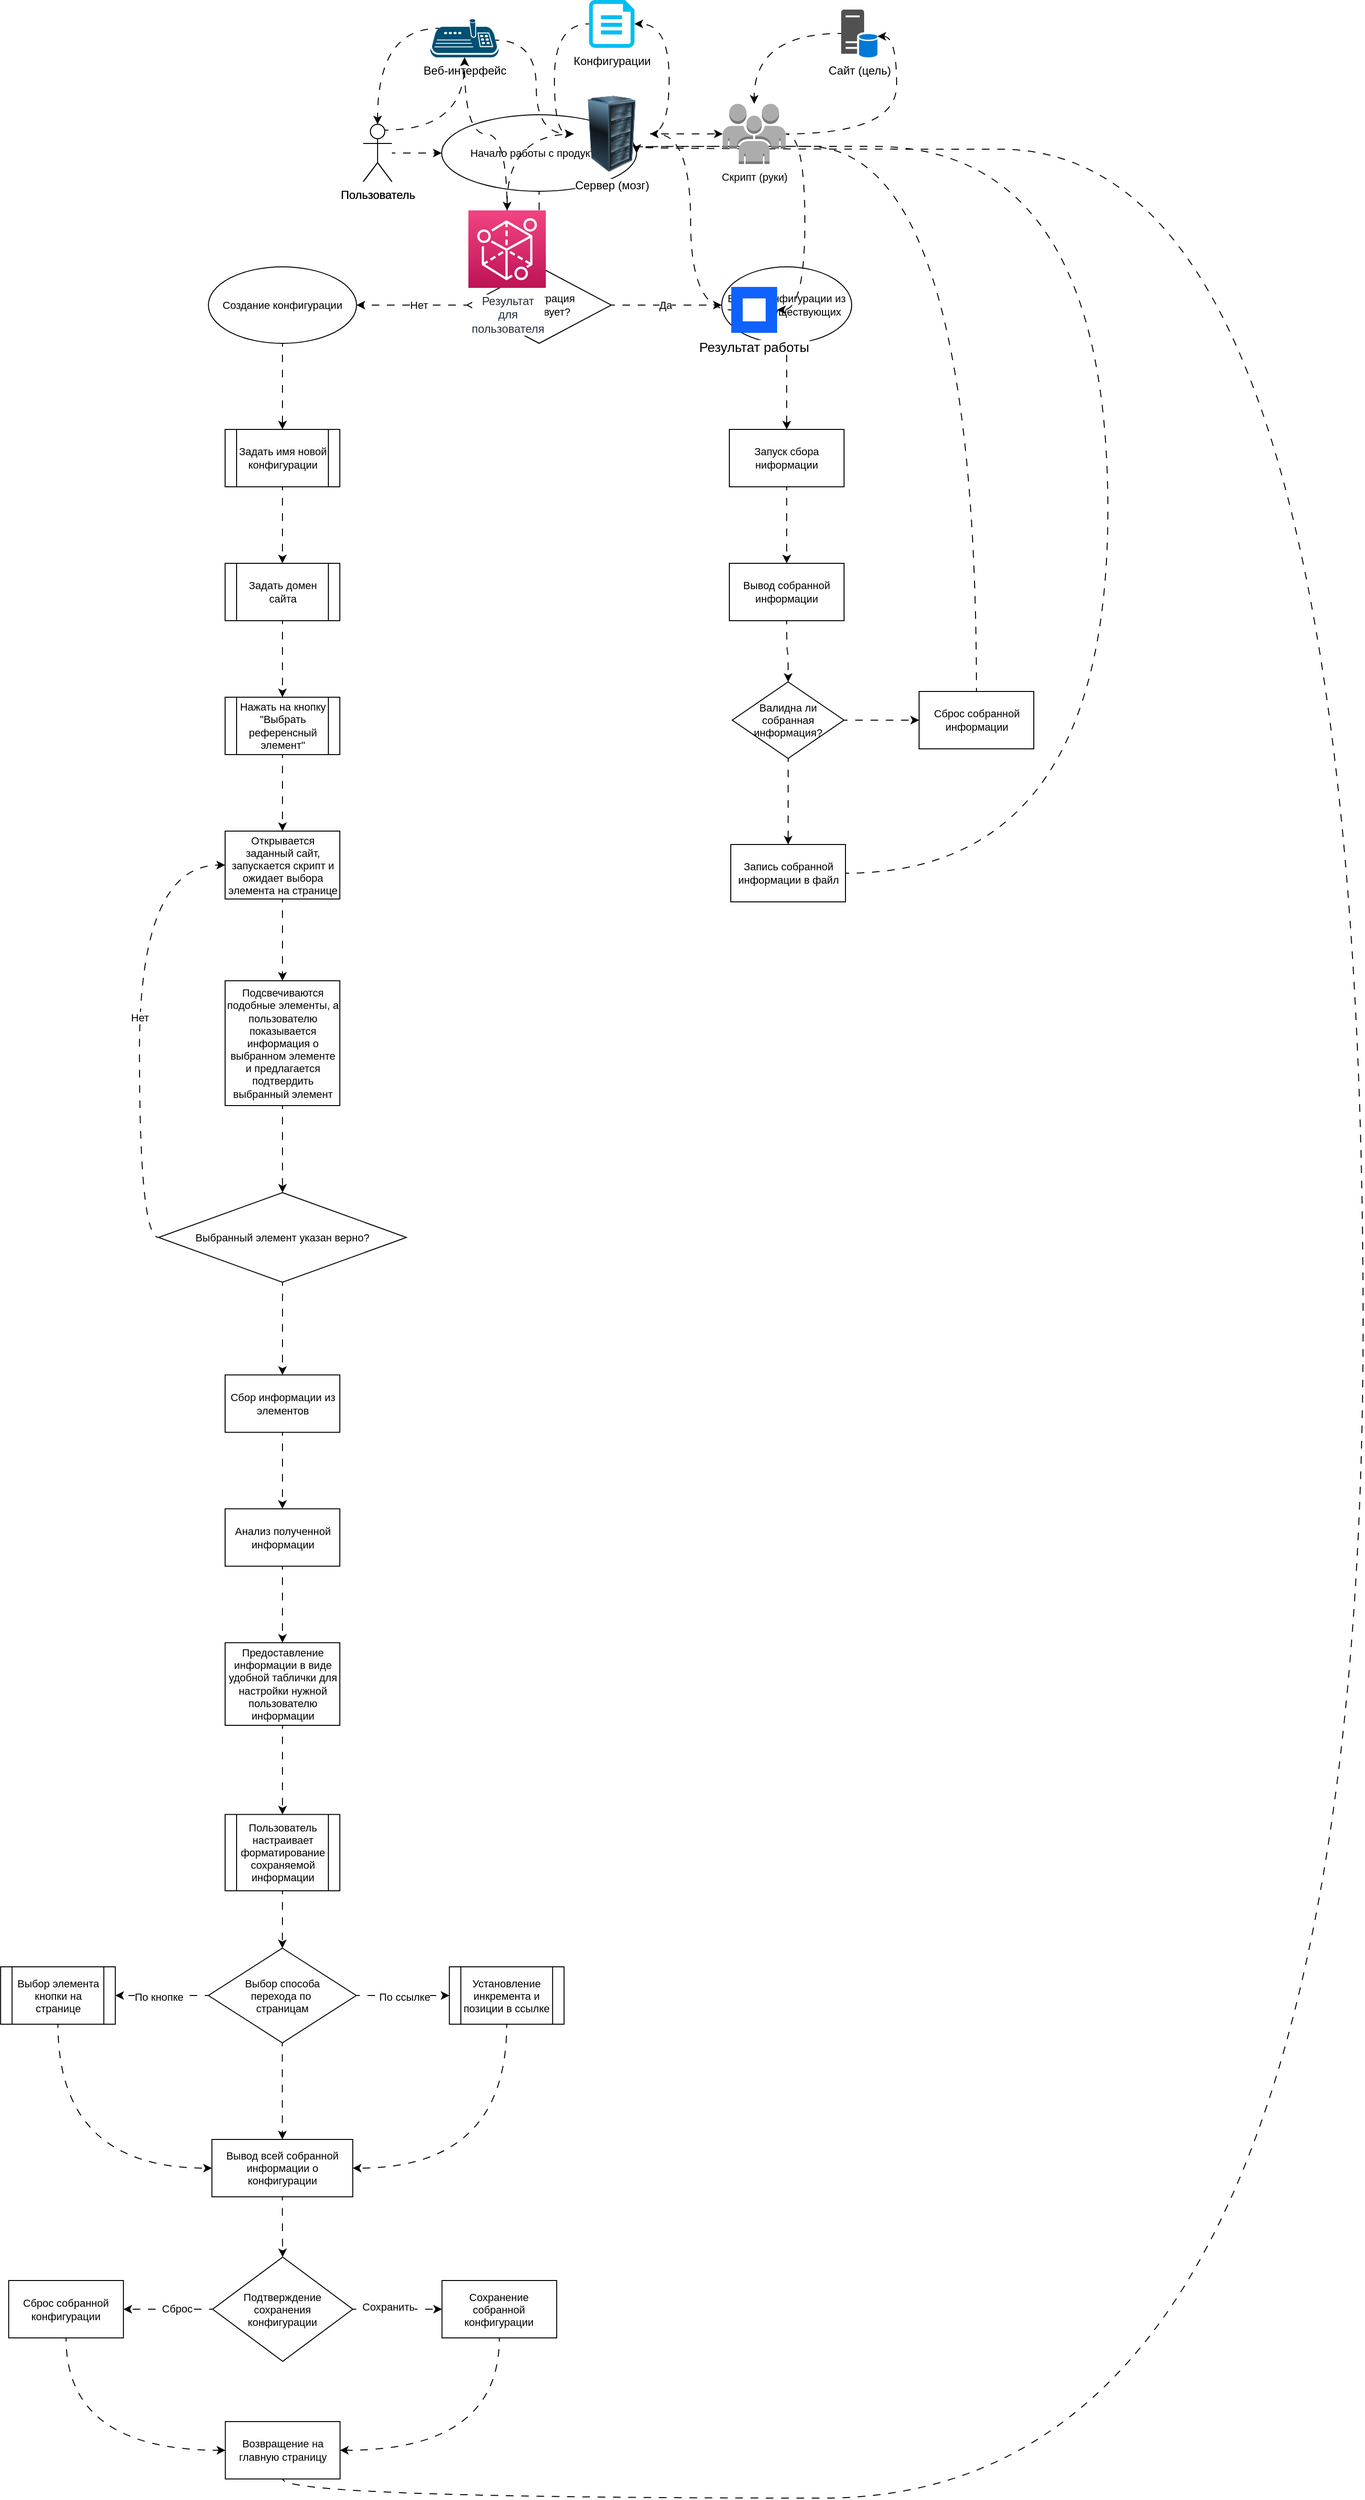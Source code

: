 <mxfile version="26.0.15">
  <diagram name="Page-1" id="mynGqa96a9ndCNqvYNBf">
    <mxGraphModel dx="1567" dy="632" grid="0" gridSize="10" guides="1" tooltips="1" connect="1" arrows="1" fold="1" page="0" pageScale="1" pageWidth="850" pageHeight="1100" math="0" shadow="0">
      <root>
        <mxCell id="0" />
        <mxCell id="KJfv0gg_ucI4pZ0g48hR-99" value="Схема работы пользователя" parent="0" />
        <mxCell id="KJfv0gg_ucI4pZ0g48hR-151" style="edgeStyle=orthogonalEdgeStyle;shape=connector;curved=1;rounded=0;orthogonalLoop=1;jettySize=auto;html=1;entryX=0;entryY=0.5;entryDx=0;entryDy=0;shadow=0;strokeColor=default;align=center;verticalAlign=middle;fontFamily=Helvetica;fontSize=11;fontColor=default;labelBackgroundColor=default;endArrow=classic;flowAnimation=1;" edge="1" parent="KJfv0gg_ucI4pZ0g48hR-99" source="KJfv0gg_ucI4pZ0g48hR-100" target="KJfv0gg_ucI4pZ0g48hR-150">
          <mxGeometry relative="1" as="geometry" />
        </mxCell>
        <mxCell id="KJfv0gg_ucI4pZ0g48hR-100" value="Пользователь" style="shape=umlActor;verticalLabelPosition=bottom;verticalAlign=top;html=1;outlineConnect=0;" vertex="1" parent="KJfv0gg_ucI4pZ0g48hR-99">
          <mxGeometry x="40" y="140" width="30" height="60" as="geometry" />
        </mxCell>
        <mxCell id="KJfv0gg_ucI4pZ0g48hR-153" value="" style="edgeStyle=orthogonalEdgeStyle;shape=connector;curved=1;rounded=0;orthogonalLoop=1;jettySize=auto;html=1;shadow=0;strokeColor=default;align=center;verticalAlign=middle;fontFamily=Helvetica;fontSize=11;fontColor=default;labelBackgroundColor=default;endArrow=classic;flowAnimation=1;" edge="1" parent="KJfv0gg_ucI4pZ0g48hR-99" source="KJfv0gg_ucI4pZ0g48hR-150" target="KJfv0gg_ucI4pZ0g48hR-152">
          <mxGeometry relative="1" as="geometry" />
        </mxCell>
        <mxCell id="KJfv0gg_ucI4pZ0g48hR-150" value="&lt;span&gt;Начало работы с продуктом&lt;/span&gt;" style="ellipse;whiteSpace=wrap;html=1;fontFamily=Helvetica;fontSize=11;fontColor=default;labelBackgroundColor=default;" vertex="1" parent="KJfv0gg_ucI4pZ0g48hR-99">
          <mxGeometry x="122" y="130" width="204" height="80" as="geometry" />
        </mxCell>
        <mxCell id="KJfv0gg_ucI4pZ0g48hR-155" value="" style="edgeStyle=orthogonalEdgeStyle;shape=connector;curved=1;rounded=0;orthogonalLoop=1;jettySize=auto;html=1;shadow=0;strokeColor=default;align=center;verticalAlign=middle;fontFamily=Helvetica;fontSize=11;fontColor=default;labelBackgroundColor=default;endArrow=classic;flowAnimation=1;" edge="1" parent="KJfv0gg_ucI4pZ0g48hR-99" source="KJfv0gg_ucI4pZ0g48hR-152" target="KJfv0gg_ucI4pZ0g48hR-154">
          <mxGeometry relative="1" as="geometry" />
        </mxCell>
        <mxCell id="KJfv0gg_ucI4pZ0g48hR-156" value="Нет" style="edgeLabel;html=1;align=center;verticalAlign=middle;resizable=0;points=[];fontFamily=Helvetica;fontSize=11;fontColor=default;labelBackgroundColor=default;" vertex="1" connectable="0" parent="KJfv0gg_ucI4pZ0g48hR-155">
          <mxGeometry x="-0.119" relative="1" as="geometry">
            <mxPoint as="offset" />
          </mxGeometry>
        </mxCell>
        <mxCell id="KJfv0gg_ucI4pZ0g48hR-159" value="" style="edgeStyle=orthogonalEdgeStyle;shape=connector;curved=1;rounded=0;orthogonalLoop=1;jettySize=auto;html=1;shadow=0;strokeColor=default;align=center;verticalAlign=middle;fontFamily=Helvetica;fontSize=11;fontColor=default;labelBackgroundColor=default;endArrow=classic;flowAnimation=1;" edge="1" parent="KJfv0gg_ucI4pZ0g48hR-99" source="KJfv0gg_ucI4pZ0g48hR-152" target="KJfv0gg_ucI4pZ0g48hR-158">
          <mxGeometry relative="1" as="geometry" />
        </mxCell>
        <mxCell id="KJfv0gg_ucI4pZ0g48hR-160" value="Да" style="edgeLabel;html=1;align=center;verticalAlign=middle;resizable=0;points=[];fontFamily=Helvetica;fontSize=11;fontColor=default;labelBackgroundColor=default;" vertex="1" connectable="0" parent="KJfv0gg_ucI4pZ0g48hR-159">
          <mxGeometry x="-0.03" relative="1" as="geometry">
            <mxPoint as="offset" />
          </mxGeometry>
        </mxCell>
        <mxCell id="KJfv0gg_ucI4pZ0g48hR-152" value="Конфигурация&lt;div&gt;существует?&lt;/div&gt;" style="rhombus;whiteSpace=wrap;html=1;fontSize=11;labelBackgroundColor=default;" vertex="1" parent="KJfv0gg_ucI4pZ0g48hR-99">
          <mxGeometry x="148.5" y="289" width="151" height="80" as="geometry" />
        </mxCell>
        <mxCell id="KJfv0gg_ucI4pZ0g48hR-162" value="" style="edgeStyle=orthogonalEdgeStyle;shape=connector;curved=1;rounded=0;orthogonalLoop=1;jettySize=auto;html=1;shadow=0;strokeColor=default;align=center;verticalAlign=middle;fontFamily=Helvetica;fontSize=11;fontColor=default;labelBackgroundColor=default;endArrow=classic;flowAnimation=1;" edge="1" parent="KJfv0gg_ucI4pZ0g48hR-99" source="KJfv0gg_ucI4pZ0g48hR-154" target="KJfv0gg_ucI4pZ0g48hR-161">
          <mxGeometry relative="1" as="geometry" />
        </mxCell>
        <mxCell id="KJfv0gg_ucI4pZ0g48hR-154" value="Создание конфигурации" style="ellipse;whiteSpace=wrap;html=1;fontSize=11;labelBackgroundColor=default;" vertex="1" parent="KJfv0gg_ucI4pZ0g48hR-99">
          <mxGeometry x="-122" y="289" width="155" height="80" as="geometry" />
        </mxCell>
        <mxCell id="KJfv0gg_ucI4pZ0g48hR-215" value="" style="edgeStyle=orthogonalEdgeStyle;shape=connector;curved=1;rounded=0;orthogonalLoop=1;jettySize=auto;html=1;shadow=0;strokeColor=default;align=center;verticalAlign=middle;fontFamily=Helvetica;fontSize=11;fontColor=default;labelBorderColor=none;labelBackgroundColor=none;endArrow=classic;flowAnimation=1;" edge="1" parent="KJfv0gg_ucI4pZ0g48hR-99" source="KJfv0gg_ucI4pZ0g48hR-158" target="KJfv0gg_ucI4pZ0g48hR-214">
          <mxGeometry relative="1" as="geometry" />
        </mxCell>
        <mxCell id="KJfv0gg_ucI4pZ0g48hR-158" value="Выбор конфигурации из списка существующих" style="ellipse;whiteSpace=wrap;html=1;fontSize=11;labelBackgroundColor=none;" vertex="1" parent="KJfv0gg_ucI4pZ0g48hR-99">
          <mxGeometry x="415" y="289" width="136" height="80" as="geometry" />
        </mxCell>
        <mxCell id="KJfv0gg_ucI4pZ0g48hR-164" value="" style="edgeStyle=orthogonalEdgeStyle;shape=connector;curved=1;rounded=0;orthogonalLoop=1;jettySize=auto;html=1;shadow=0;strokeColor=default;align=center;verticalAlign=middle;fontFamily=Helvetica;fontSize=11;fontColor=default;labelBackgroundColor=default;endArrow=classic;flowAnimation=1;" edge="1" parent="KJfv0gg_ucI4pZ0g48hR-99" source="KJfv0gg_ucI4pZ0g48hR-161" target="KJfv0gg_ucI4pZ0g48hR-163">
          <mxGeometry relative="1" as="geometry" />
        </mxCell>
        <mxCell id="KJfv0gg_ucI4pZ0g48hR-161" value="Задать имя новой конфигурации" style="shape=process;whiteSpace=wrap;html=1;backgroundOutline=1;fontSize=11;labelBackgroundColor=default;rounded=0;shadow=0;" vertex="1" parent="KJfv0gg_ucI4pZ0g48hR-99">
          <mxGeometry x="-104.5" y="459" width="120" height="60" as="geometry" />
        </mxCell>
        <mxCell id="KJfv0gg_ucI4pZ0g48hR-166" value="" style="edgeStyle=orthogonalEdgeStyle;shape=connector;curved=1;rounded=0;orthogonalLoop=1;jettySize=auto;html=1;shadow=0;strokeColor=default;align=center;verticalAlign=middle;fontFamily=Helvetica;fontSize=11;fontColor=default;labelBackgroundColor=default;endArrow=classic;flowAnimation=1;" edge="1" parent="KJfv0gg_ucI4pZ0g48hR-99" source="KJfv0gg_ucI4pZ0g48hR-163" target="KJfv0gg_ucI4pZ0g48hR-165">
          <mxGeometry relative="1" as="geometry" />
        </mxCell>
        <mxCell id="KJfv0gg_ucI4pZ0g48hR-163" value="Задать домен сайта" style="shape=process;whiteSpace=wrap;html=1;backgroundOutline=1;fontSize=11;labelBackgroundColor=default;rounded=0;shadow=0;" vertex="1" parent="KJfv0gg_ucI4pZ0g48hR-99">
          <mxGeometry x="-104.5" y="599" width="120" height="60" as="geometry" />
        </mxCell>
        <mxCell id="KJfv0gg_ucI4pZ0g48hR-168" value="" style="edgeStyle=orthogonalEdgeStyle;shape=connector;curved=1;rounded=0;orthogonalLoop=1;jettySize=auto;html=1;shadow=0;strokeColor=default;align=center;verticalAlign=middle;fontFamily=Helvetica;fontSize=11;fontColor=default;labelBackgroundColor=default;endArrow=classic;flowAnimation=1;" edge="1" parent="KJfv0gg_ucI4pZ0g48hR-99" source="KJfv0gg_ucI4pZ0g48hR-165" target="KJfv0gg_ucI4pZ0g48hR-167">
          <mxGeometry relative="1" as="geometry" />
        </mxCell>
        <mxCell id="KJfv0gg_ucI4pZ0g48hR-165" value="Нажать на кнопку &quot;Выбрать референсный элемент&quot;" style="shape=process;whiteSpace=wrap;html=1;backgroundOutline=1;fontSize=11;labelBackgroundColor=default;rounded=0;shadow=0;" vertex="1" parent="KJfv0gg_ucI4pZ0g48hR-99">
          <mxGeometry x="-104.5" y="739" width="120" height="60" as="geometry" />
        </mxCell>
        <mxCell id="KJfv0gg_ucI4pZ0g48hR-170" value="" style="edgeStyle=orthogonalEdgeStyle;shape=connector;curved=1;rounded=0;orthogonalLoop=1;jettySize=auto;html=1;shadow=0;strokeColor=default;align=center;verticalAlign=middle;fontFamily=Helvetica;fontSize=11;fontColor=default;labelBackgroundColor=default;endArrow=classic;flowAnimation=1;" edge="1" parent="KJfv0gg_ucI4pZ0g48hR-99" source="KJfv0gg_ucI4pZ0g48hR-167" target="KJfv0gg_ucI4pZ0g48hR-169">
          <mxGeometry relative="1" as="geometry" />
        </mxCell>
        <mxCell id="KJfv0gg_ucI4pZ0g48hR-167" value="Открывается заданный сайт, запускается скрипт и ожидает выбора элемента на странице" style="whiteSpace=wrap;html=1;fontSize=11;labelBackgroundColor=default;rounded=0;shadow=0;" vertex="1" parent="KJfv0gg_ucI4pZ0g48hR-99">
          <mxGeometry x="-104.5" y="879" width="120" height="71" as="geometry" />
        </mxCell>
        <mxCell id="KJfv0gg_ucI4pZ0g48hR-174" value="" style="edgeStyle=orthogonalEdgeStyle;shape=connector;curved=1;rounded=0;orthogonalLoop=1;jettySize=auto;html=1;shadow=0;strokeColor=default;align=center;verticalAlign=middle;fontFamily=Helvetica;fontSize=11;fontColor=default;labelBackgroundColor=default;endArrow=classic;flowAnimation=1;" edge="1" parent="KJfv0gg_ucI4pZ0g48hR-99" source="KJfv0gg_ucI4pZ0g48hR-169" target="KJfv0gg_ucI4pZ0g48hR-173">
          <mxGeometry relative="1" as="geometry" />
        </mxCell>
        <mxCell id="KJfv0gg_ucI4pZ0g48hR-169" value="Подсвечиваются подобные элементы, а пользователю показывается информация о выбранном элементе и предлагается подтвердить выбранный элемент" style="whiteSpace=wrap;html=1;fontSize=11;labelBackgroundColor=default;rounded=0;shadow=0;" vertex="1" parent="KJfv0gg_ucI4pZ0g48hR-99">
          <mxGeometry x="-104.5" y="1035.5" width="120" height="130.5" as="geometry" />
        </mxCell>
        <mxCell id="KJfv0gg_ucI4pZ0g48hR-176" value="Нет" style="edgeStyle=orthogonalEdgeStyle;shape=connector;curved=1;rounded=0;orthogonalLoop=1;jettySize=auto;html=1;shadow=0;strokeColor=default;align=center;verticalAlign=middle;fontFamily=Helvetica;fontSize=11;fontColor=default;labelBackgroundColor=default;endArrow=classic;flowAnimation=1;entryX=0;entryY=0.5;entryDx=0;entryDy=0;exitX=0;exitY=0.5;exitDx=0;exitDy=0;" edge="1" parent="KJfv0gg_ucI4pZ0g48hR-99" source="KJfv0gg_ucI4pZ0g48hR-173" target="KJfv0gg_ucI4pZ0g48hR-167">
          <mxGeometry relative="1" as="geometry" />
        </mxCell>
        <mxCell id="KJfv0gg_ucI4pZ0g48hR-178" value="" style="edgeStyle=orthogonalEdgeStyle;shape=connector;curved=1;rounded=0;orthogonalLoop=1;jettySize=auto;html=1;shadow=0;strokeColor=default;align=center;verticalAlign=middle;fontFamily=Helvetica;fontSize=11;fontColor=default;labelBackgroundColor=default;endArrow=classic;flowAnimation=1;" edge="1" parent="KJfv0gg_ucI4pZ0g48hR-99" source="KJfv0gg_ucI4pZ0g48hR-173" target="KJfv0gg_ucI4pZ0g48hR-177">
          <mxGeometry relative="1" as="geometry" />
        </mxCell>
        <mxCell id="KJfv0gg_ucI4pZ0g48hR-173" value="Выбранный элемент указан верно?" style="rhombus;whiteSpace=wrap;html=1;fontSize=11;labelBackgroundColor=default;rounded=0;shadow=0;" vertex="1" parent="KJfv0gg_ucI4pZ0g48hR-99">
          <mxGeometry x="-174.12" y="1257" width="259.25" height="93.75" as="geometry" />
        </mxCell>
        <mxCell id="KJfv0gg_ucI4pZ0g48hR-180" value="" style="edgeStyle=orthogonalEdgeStyle;shape=connector;curved=1;rounded=0;orthogonalLoop=1;jettySize=auto;html=1;shadow=0;strokeColor=default;align=center;verticalAlign=middle;fontFamily=Helvetica;fontSize=11;fontColor=default;labelBackgroundColor=default;endArrow=classic;flowAnimation=1;" edge="1" parent="KJfv0gg_ucI4pZ0g48hR-99" source="KJfv0gg_ucI4pZ0g48hR-177" target="KJfv0gg_ucI4pZ0g48hR-179">
          <mxGeometry relative="1" as="geometry" />
        </mxCell>
        <mxCell id="KJfv0gg_ucI4pZ0g48hR-177" value="Сбор информации из элементов" style="rounded=0;whiteSpace=wrap;html=1;fontSize=11;labelBackgroundColor=default;shadow=0;" vertex="1" parent="KJfv0gg_ucI4pZ0g48hR-99">
          <mxGeometry x="-104.495" y="1447.625" width="120" height="60" as="geometry" />
        </mxCell>
        <mxCell id="KJfv0gg_ucI4pZ0g48hR-182" value="" style="edgeStyle=orthogonalEdgeStyle;shape=connector;curved=1;rounded=0;orthogonalLoop=1;jettySize=auto;html=1;shadow=0;strokeColor=default;align=center;verticalAlign=middle;fontFamily=Helvetica;fontSize=11;fontColor=default;labelBackgroundColor=default;endArrow=classic;flowAnimation=1;" edge="1" parent="KJfv0gg_ucI4pZ0g48hR-99" source="KJfv0gg_ucI4pZ0g48hR-179" target="KJfv0gg_ucI4pZ0g48hR-181">
          <mxGeometry relative="1" as="geometry" />
        </mxCell>
        <mxCell id="KJfv0gg_ucI4pZ0g48hR-179" value="Анализ полученной информации" style="whiteSpace=wrap;html=1;fontSize=11;rounded=0;labelBackgroundColor=default;shadow=0;" vertex="1" parent="KJfv0gg_ucI4pZ0g48hR-99">
          <mxGeometry x="-104.495" y="1587.625" width="120" height="60" as="geometry" />
        </mxCell>
        <mxCell id="KJfv0gg_ucI4pZ0g48hR-184" value="" style="edgeStyle=orthogonalEdgeStyle;shape=connector;curved=1;rounded=0;orthogonalLoop=1;jettySize=auto;html=1;shadow=0;strokeColor=default;align=center;verticalAlign=middle;fontFamily=Helvetica;fontSize=11;fontColor=default;labelBackgroundColor=default;endArrow=classic;flowAnimation=1;" edge="1" parent="KJfv0gg_ucI4pZ0g48hR-99" source="KJfv0gg_ucI4pZ0g48hR-181" target="KJfv0gg_ucI4pZ0g48hR-183">
          <mxGeometry relative="1" as="geometry" />
        </mxCell>
        <mxCell id="KJfv0gg_ucI4pZ0g48hR-181" value="Предоставление информации в виде удобной таблички для настройки нужной пользователю информации" style="whiteSpace=wrap;html=1;fontSize=11;rounded=0;labelBackgroundColor=default;shadow=0;" vertex="1" parent="KJfv0gg_ucI4pZ0g48hR-99">
          <mxGeometry x="-104.49" y="1727.63" width="120" height="86.38" as="geometry" />
        </mxCell>
        <mxCell id="KJfv0gg_ucI4pZ0g48hR-188" value="" style="edgeStyle=orthogonalEdgeStyle;shape=connector;curved=1;rounded=0;orthogonalLoop=1;jettySize=auto;html=1;shadow=0;strokeColor=default;align=center;verticalAlign=middle;fontFamily=Helvetica;fontSize=11;fontColor=default;labelBackgroundColor=default;endArrow=classic;flowAnimation=1;" edge="1" parent="KJfv0gg_ucI4pZ0g48hR-99" source="KJfv0gg_ucI4pZ0g48hR-183" target="KJfv0gg_ucI4pZ0g48hR-187">
          <mxGeometry relative="1" as="geometry" />
        </mxCell>
        <mxCell id="KJfv0gg_ucI4pZ0g48hR-183" value="Пользователь настраивает форматирование сохраняемой информации" style="shape=process;whiteSpace=wrap;html=1;backgroundOutline=1;fontSize=11;rounded=0;labelBackgroundColor=default;shadow=0;" vertex="1" parent="KJfv0gg_ucI4pZ0g48hR-99">
          <mxGeometry x="-104.49" y="1907.2" width="120" height="79.8" as="geometry" />
        </mxCell>
        <mxCell id="KJfv0gg_ucI4pZ0g48hR-190" value="" style="edgeStyle=orthogonalEdgeStyle;shape=connector;curved=1;rounded=0;orthogonalLoop=1;jettySize=auto;html=1;shadow=0;strokeColor=default;align=center;verticalAlign=middle;fontFamily=Helvetica;fontSize=11;fontColor=default;labelBorderColor=none;labelBackgroundColor=default;endArrow=classic;flowAnimation=1;" edge="1" parent="KJfv0gg_ucI4pZ0g48hR-99" source="KJfv0gg_ucI4pZ0g48hR-187" target="KJfv0gg_ucI4pZ0g48hR-189">
          <mxGeometry relative="1" as="geometry" />
        </mxCell>
        <mxCell id="KJfv0gg_ucI4pZ0g48hR-194" value="По кнопке" style="edgeLabel;html=1;align=center;verticalAlign=middle;resizable=0;points=[];rounded=0;shadow=0;strokeColor=default;fontFamily=Helvetica;fontSize=11;fontColor=default;labelBorderColor=none;labelBackgroundColor=default;fillColor=default;" vertex="1" connectable="0" parent="KJfv0gg_ucI4pZ0g48hR-190">
          <mxGeometry x="0.078" y="1" relative="1" as="geometry">
            <mxPoint as="offset" />
          </mxGeometry>
        </mxCell>
        <mxCell id="KJfv0gg_ucI4pZ0g48hR-192" value="" style="edgeStyle=orthogonalEdgeStyle;shape=connector;curved=1;rounded=0;orthogonalLoop=1;jettySize=auto;html=1;shadow=0;strokeColor=default;align=center;verticalAlign=middle;fontFamily=Helvetica;fontSize=11;fontColor=default;labelBorderColor=none;labelBackgroundColor=none;endArrow=classic;flowAnimation=1;" edge="1" parent="KJfv0gg_ucI4pZ0g48hR-99" source="KJfv0gg_ucI4pZ0g48hR-187" target="KJfv0gg_ucI4pZ0g48hR-191">
          <mxGeometry relative="1" as="geometry" />
        </mxCell>
        <mxCell id="KJfv0gg_ucI4pZ0g48hR-193" value="По ссылке" style="edgeLabel;html=1;align=center;verticalAlign=middle;resizable=0;points=[];rounded=0;shadow=0;strokeColor=default;fontFamily=Helvetica;fontSize=11;fontColor=default;labelBorderColor=none;labelBackgroundColor=default;fillColor=default;" vertex="1" connectable="0" parent="KJfv0gg_ucI4pZ0g48hR-192">
          <mxGeometry x="0.032" y="-1" relative="1" as="geometry">
            <mxPoint as="offset" />
          </mxGeometry>
        </mxCell>
        <mxCell id="KJfv0gg_ucI4pZ0g48hR-196" value="" style="edgeStyle=orthogonalEdgeStyle;shape=connector;curved=1;rounded=0;orthogonalLoop=1;jettySize=auto;html=1;shadow=0;strokeColor=default;align=center;verticalAlign=middle;fontFamily=Helvetica;fontSize=11;fontColor=default;labelBorderColor=none;labelBackgroundColor=none;endArrow=classic;flowAnimation=1;" edge="1" parent="KJfv0gg_ucI4pZ0g48hR-99" source="KJfv0gg_ucI4pZ0g48hR-187" target="KJfv0gg_ucI4pZ0g48hR-195">
          <mxGeometry relative="1" as="geometry" />
        </mxCell>
        <mxCell id="KJfv0gg_ucI4pZ0g48hR-187" value="Выбор способа&lt;div&gt;перехода по&amp;nbsp;&lt;/div&gt;&lt;div&gt;страницам&lt;/div&gt;" style="rhombus;whiteSpace=wrap;html=1;fontSize=11;rounded=0;labelBackgroundColor=none;shadow=0;textShadow=0;labelBorderColor=none;fontColor=default;" vertex="1" parent="KJfv0gg_ucI4pZ0g48hR-99">
          <mxGeometry x="-122" y="2047" width="154.74" height="99" as="geometry" />
        </mxCell>
        <mxCell id="KJfv0gg_ucI4pZ0g48hR-197" style="edgeStyle=orthogonalEdgeStyle;shape=connector;curved=1;rounded=0;orthogonalLoop=1;jettySize=auto;html=1;exitX=0.5;exitY=1;exitDx=0;exitDy=0;entryX=0;entryY=0.5;entryDx=0;entryDy=0;shadow=0;strokeColor=default;align=center;verticalAlign=middle;fontFamily=Helvetica;fontSize=11;fontColor=default;labelBorderColor=none;labelBackgroundColor=none;endArrow=classic;flowAnimation=1;" edge="1" parent="KJfv0gg_ucI4pZ0g48hR-99" source="KJfv0gg_ucI4pZ0g48hR-189" target="KJfv0gg_ucI4pZ0g48hR-195">
          <mxGeometry relative="1" as="geometry" />
        </mxCell>
        <mxCell id="KJfv0gg_ucI4pZ0g48hR-189" value="Выбор элемента кнопки на странице" style="shape=process;whiteSpace=wrap;html=1;backgroundOutline=1;fontSize=11;rounded=0;labelBackgroundColor=none;shadow=0;labelBorderColor=none;" vertex="1" parent="KJfv0gg_ucI4pZ0g48hR-99">
          <mxGeometry x="-339.37" y="2066.5" width="120" height="60" as="geometry" />
        </mxCell>
        <mxCell id="KJfv0gg_ucI4pZ0g48hR-198" style="edgeStyle=orthogonalEdgeStyle;shape=connector;curved=1;rounded=0;orthogonalLoop=1;jettySize=auto;html=1;exitX=0.5;exitY=1;exitDx=0;exitDy=0;entryX=1;entryY=0.5;entryDx=0;entryDy=0;shadow=0;strokeColor=default;align=center;verticalAlign=middle;fontFamily=Helvetica;fontSize=11;fontColor=default;labelBorderColor=none;labelBackgroundColor=none;endArrow=classic;flowAnimation=1;" edge="1" parent="KJfv0gg_ucI4pZ0g48hR-99" source="KJfv0gg_ucI4pZ0g48hR-191" target="KJfv0gg_ucI4pZ0g48hR-195">
          <mxGeometry relative="1" as="geometry" />
        </mxCell>
        <mxCell id="KJfv0gg_ucI4pZ0g48hR-191" value="Установление инкремента и позиции в ссылке" style="shape=process;whiteSpace=wrap;html=1;backgroundOutline=1;fontSize=11;rounded=0;labelBackgroundColor=none;shadow=0;labelBorderColor=none;" vertex="1" parent="KJfv0gg_ucI4pZ0g48hR-99">
          <mxGeometry x="130.11" y="2066.5" width="120" height="60" as="geometry" />
        </mxCell>
        <mxCell id="KJfv0gg_ucI4pZ0g48hR-202" value="" style="edgeStyle=orthogonalEdgeStyle;shape=connector;curved=1;rounded=0;orthogonalLoop=1;jettySize=auto;html=1;shadow=0;strokeColor=default;align=center;verticalAlign=middle;fontFamily=Helvetica;fontSize=11;fontColor=default;labelBorderColor=none;labelBackgroundColor=none;endArrow=classic;flowAnimation=1;" edge="1" parent="KJfv0gg_ucI4pZ0g48hR-99" source="KJfv0gg_ucI4pZ0g48hR-195" target="KJfv0gg_ucI4pZ0g48hR-201">
          <mxGeometry relative="1" as="geometry" />
        </mxCell>
        <mxCell id="KJfv0gg_ucI4pZ0g48hR-195" value="Вывод всей собранной информации о конфигурации" style="rounded=0;whiteSpace=wrap;html=1;fontSize=11;labelBackgroundColor=none;shadow=0;labelBorderColor=none;" vertex="1" parent="KJfv0gg_ucI4pZ0g48hR-99">
          <mxGeometry x="-118.31" y="2247" width="147.37" height="60" as="geometry" />
        </mxCell>
        <mxCell id="KJfv0gg_ucI4pZ0g48hR-206" value="" style="edgeStyle=orthogonalEdgeStyle;shape=connector;curved=1;rounded=0;orthogonalLoop=1;jettySize=auto;html=1;shadow=0;strokeColor=default;align=center;verticalAlign=middle;fontFamily=Helvetica;fontSize=11;fontColor=default;labelBorderColor=none;labelBackgroundColor=none;endArrow=classic;flowAnimation=1;" edge="1" parent="KJfv0gg_ucI4pZ0g48hR-99" source="KJfv0gg_ucI4pZ0g48hR-201" target="KJfv0gg_ucI4pZ0g48hR-205">
          <mxGeometry relative="1" as="geometry">
            <Array as="points">
              <mxPoint x="-142" y="2425" />
              <mxPoint x="-142" y="2425" />
            </Array>
          </mxGeometry>
        </mxCell>
        <mxCell id="KJfv0gg_ucI4pZ0g48hR-209" value="&lt;span style=&quot;background-color: light-dark(#ffffff, var(--ge-dark-color, #121212));&quot;&gt;Сброс&lt;/span&gt;" style="edgeLabel;html=1;align=center;verticalAlign=middle;resizable=0;points=[];rounded=0;shadow=0;strokeColor=default;fontFamily=Helvetica;fontSize=11;fontColor=default;labelBorderColor=none;labelBackgroundColor=none;fillColor=default;" vertex="1" connectable="0" parent="KJfv0gg_ucI4pZ0g48hR-206">
          <mxGeometry x="-0.198" y="-1" relative="1" as="geometry">
            <mxPoint as="offset" />
          </mxGeometry>
        </mxCell>
        <mxCell id="KJfv0gg_ucI4pZ0g48hR-208" value="" style="edgeStyle=orthogonalEdgeStyle;shape=connector;curved=1;rounded=0;orthogonalLoop=1;jettySize=auto;html=1;shadow=0;strokeColor=default;align=center;verticalAlign=middle;fontFamily=Helvetica;fontSize=11;fontColor=default;labelBorderColor=none;labelBackgroundColor=none;endArrow=classic;flowAnimation=1;" edge="1" parent="KJfv0gg_ucI4pZ0g48hR-99" source="KJfv0gg_ucI4pZ0g48hR-201" target="KJfv0gg_ucI4pZ0g48hR-207">
          <mxGeometry relative="1" as="geometry" />
        </mxCell>
        <mxCell id="KJfv0gg_ucI4pZ0g48hR-210" value="&lt;span style=&quot;background-color: light-dark(#ffffff, var(--ge-dark-color, #121212));&quot;&gt;Сохранить&lt;/span&gt;" style="edgeLabel;html=1;align=center;verticalAlign=middle;resizable=0;points=[];rounded=0;shadow=0;strokeColor=default;fontFamily=Helvetica;fontSize=11;fontColor=default;labelBorderColor=none;labelBackgroundColor=none;fillColor=default;" vertex="1" connectable="0" parent="KJfv0gg_ucI4pZ0g48hR-208">
          <mxGeometry x="-0.212" y="3" relative="1" as="geometry">
            <mxPoint as="offset" />
          </mxGeometry>
        </mxCell>
        <mxCell id="KJfv0gg_ucI4pZ0g48hR-201" value="Подтверждение&lt;div&gt;сохранения&lt;/div&gt;&lt;div&gt;конфигурации&lt;/div&gt;" style="rhombus;whiteSpace=wrap;html=1;fontSize=11;rounded=0;labelBackgroundColor=none;shadow=0;labelBorderColor=none;" vertex="1" parent="KJfv0gg_ucI4pZ0g48hR-99">
          <mxGeometry x="-117.57" y="2370" width="146.63" height="109" as="geometry" />
        </mxCell>
        <mxCell id="KJfv0gg_ucI4pZ0g48hR-212" style="edgeStyle=orthogonalEdgeStyle;shape=connector;curved=1;rounded=0;orthogonalLoop=1;jettySize=auto;html=1;exitX=0.5;exitY=1;exitDx=0;exitDy=0;entryX=0;entryY=0.5;entryDx=0;entryDy=0;shadow=0;strokeColor=default;align=center;verticalAlign=middle;fontFamily=Helvetica;fontSize=11;fontColor=default;labelBorderColor=none;labelBackgroundColor=none;endArrow=classic;flowAnimation=1;" edge="1" parent="KJfv0gg_ucI4pZ0g48hR-99" source="KJfv0gg_ucI4pZ0g48hR-205" target="KJfv0gg_ucI4pZ0g48hR-231">
          <mxGeometry relative="1" as="geometry">
            <mxPoint x="-104.26" y="2569.0" as="targetPoint" />
          </mxGeometry>
        </mxCell>
        <mxCell id="KJfv0gg_ucI4pZ0g48hR-205" value="Сброс собранной конфигурации" style="rounded=0;whiteSpace=wrap;html=1;fontSize=11;labelBackgroundColor=none;shadow=0;labelBorderColor=none;" vertex="1" parent="KJfv0gg_ucI4pZ0g48hR-99">
          <mxGeometry x="-330.885" y="2394.5" width="120" height="60" as="geometry" />
        </mxCell>
        <mxCell id="KJfv0gg_ucI4pZ0g48hR-213" style="edgeStyle=orthogonalEdgeStyle;shape=connector;curved=1;rounded=0;orthogonalLoop=1;jettySize=auto;html=1;exitX=0.5;exitY=1;exitDx=0;exitDy=0;entryX=1;entryY=0.5;entryDx=0;entryDy=0;shadow=0;strokeColor=default;align=center;verticalAlign=middle;fontFamily=Helvetica;fontSize=11;fontColor=default;labelBorderColor=none;labelBackgroundColor=none;endArrow=classic;flowAnimation=1;" edge="1" parent="KJfv0gg_ucI4pZ0g48hR-99" source="KJfv0gg_ucI4pZ0g48hR-207" target="KJfv0gg_ucI4pZ0g48hR-231">
          <mxGeometry relative="1" as="geometry">
            <mxPoint x="15.74" y="2569.0" as="targetPoint" />
          </mxGeometry>
        </mxCell>
        <mxCell id="KJfv0gg_ucI4pZ0g48hR-207" value="Сохранение собранной конфигурации" style="whiteSpace=wrap;html=1;fontSize=11;rounded=0;labelBackgroundColor=none;shadow=0;labelBorderColor=none;" vertex="1" parent="KJfv0gg_ucI4pZ0g48hR-99">
          <mxGeometry x="122.375" y="2394.5" width="120" height="60" as="geometry" />
        </mxCell>
        <mxCell id="KJfv0gg_ucI4pZ0g48hR-217" value="" style="edgeStyle=orthogonalEdgeStyle;shape=connector;curved=1;rounded=0;orthogonalLoop=1;jettySize=auto;html=1;shadow=0;strokeColor=default;align=center;verticalAlign=middle;fontFamily=Helvetica;fontSize=11;fontColor=default;labelBorderColor=none;labelBackgroundColor=none;endArrow=classic;flowAnimation=1;" edge="1" parent="KJfv0gg_ucI4pZ0g48hR-99" source="KJfv0gg_ucI4pZ0g48hR-214" target="KJfv0gg_ucI4pZ0g48hR-216">
          <mxGeometry relative="1" as="geometry" />
        </mxCell>
        <mxCell id="KJfv0gg_ucI4pZ0g48hR-214" value="Запуск сбора ниформации" style="whiteSpace=wrap;html=1;fontSize=11;labelBackgroundColor=none;" vertex="1" parent="KJfv0gg_ucI4pZ0g48hR-99">
          <mxGeometry x="423" y="459" width="120" height="60" as="geometry" />
        </mxCell>
        <mxCell id="KJfv0gg_ucI4pZ0g48hR-223" value="" style="edgeStyle=orthogonalEdgeStyle;shape=connector;curved=1;rounded=0;orthogonalLoop=1;jettySize=auto;html=1;shadow=0;strokeColor=default;align=center;verticalAlign=middle;fontFamily=Helvetica;fontSize=11;fontColor=default;labelBorderColor=none;labelBackgroundColor=none;endArrow=classic;flowAnimation=1;" edge="1" parent="KJfv0gg_ucI4pZ0g48hR-99" source="KJfv0gg_ucI4pZ0g48hR-216" target="KJfv0gg_ucI4pZ0g48hR-222">
          <mxGeometry relative="1" as="geometry" />
        </mxCell>
        <mxCell id="KJfv0gg_ucI4pZ0g48hR-216" value="Вывод собранной информации" style="whiteSpace=wrap;html=1;fontSize=11;labelBackgroundColor=none;" vertex="1" parent="KJfv0gg_ucI4pZ0g48hR-99">
          <mxGeometry x="423" y="599" width="120" height="60" as="geometry" />
        </mxCell>
        <mxCell id="KJfv0gg_ucI4pZ0g48hR-225" value="" style="edgeStyle=orthogonalEdgeStyle;shape=connector;curved=1;rounded=0;orthogonalLoop=1;jettySize=auto;html=1;shadow=0;strokeColor=default;align=center;verticalAlign=middle;fontFamily=Helvetica;fontSize=11;fontColor=default;labelBorderColor=none;labelBackgroundColor=none;endArrow=classic;flowAnimation=1;" edge="1" parent="KJfv0gg_ucI4pZ0g48hR-99" source="KJfv0gg_ucI4pZ0g48hR-222" target="KJfv0gg_ucI4pZ0g48hR-224">
          <mxGeometry relative="1" as="geometry" />
        </mxCell>
        <mxCell id="KJfv0gg_ucI4pZ0g48hR-228" value="" style="edgeStyle=orthogonalEdgeStyle;shape=connector;curved=1;rounded=0;orthogonalLoop=1;jettySize=auto;html=1;shadow=0;strokeColor=default;align=center;verticalAlign=middle;fontFamily=Helvetica;fontSize=11;fontColor=default;labelBorderColor=none;labelBackgroundColor=none;endArrow=classic;flowAnimation=1;" edge="1" parent="KJfv0gg_ucI4pZ0g48hR-99" source="KJfv0gg_ucI4pZ0g48hR-222" target="KJfv0gg_ucI4pZ0g48hR-227">
          <mxGeometry relative="1" as="geometry" />
        </mxCell>
        <mxCell id="KJfv0gg_ucI4pZ0g48hR-222" value="Валидна ли собранная информация?" style="rhombus;whiteSpace=wrap;html=1;fontSize=11;labelBackgroundColor=none;" vertex="1" parent="KJfv0gg_ucI4pZ0g48hR-99">
          <mxGeometry x="426" y="723" width="117" height="80" as="geometry" />
        </mxCell>
        <mxCell id="KJfv0gg_ucI4pZ0g48hR-226" style="edgeStyle=orthogonalEdgeStyle;shape=connector;curved=1;rounded=0;orthogonalLoop=1;jettySize=auto;html=1;exitX=0.5;exitY=0;exitDx=0;exitDy=0;entryX=1;entryY=0.5;entryDx=0;entryDy=0;shadow=0;strokeColor=default;align=center;verticalAlign=middle;fontFamily=Helvetica;fontSize=11;fontColor=default;labelBorderColor=none;labelBackgroundColor=none;endArrow=classic;flowAnimation=1;" edge="1" parent="KJfv0gg_ucI4pZ0g48hR-99" source="KJfv0gg_ucI4pZ0g48hR-224" target="KJfv0gg_ucI4pZ0g48hR-150">
          <mxGeometry relative="1" as="geometry">
            <Array as="points">
              <mxPoint x="681" y="163" />
              <mxPoint x="326" y="163" />
            </Array>
          </mxGeometry>
        </mxCell>
        <mxCell id="KJfv0gg_ucI4pZ0g48hR-224" value="Сброс собранной информации" style="whiteSpace=wrap;html=1;fontSize=11;labelBackgroundColor=none;" vertex="1" parent="KJfv0gg_ucI4pZ0g48hR-99">
          <mxGeometry x="621.5" y="733" width="120" height="60" as="geometry" />
        </mxCell>
        <mxCell id="KJfv0gg_ucI4pZ0g48hR-229" style="edgeStyle=orthogonalEdgeStyle;shape=connector;curved=1;rounded=0;orthogonalLoop=1;jettySize=auto;html=1;exitX=1;exitY=0.5;exitDx=0;exitDy=0;entryX=1;entryY=0.5;entryDx=0;entryDy=0;shadow=0;strokeColor=default;align=center;verticalAlign=middle;fontFamily=Helvetica;fontSize=11;fontColor=default;labelBorderColor=none;labelBackgroundColor=none;endArrow=classic;flowAnimation=1;" edge="1" parent="KJfv0gg_ucI4pZ0g48hR-99" source="KJfv0gg_ucI4pZ0g48hR-227" target="KJfv0gg_ucI4pZ0g48hR-150">
          <mxGeometry relative="1" as="geometry">
            <Array as="points">
              <mxPoint x="819" y="923" />
              <mxPoint x="819" y="163" />
              <mxPoint x="326" y="163" />
            </Array>
          </mxGeometry>
        </mxCell>
        <mxCell id="KJfv0gg_ucI4pZ0g48hR-227" value="Запись собранной информации в файл" style="whiteSpace=wrap;html=1;fontSize=11;labelBackgroundColor=none;" vertex="1" parent="KJfv0gg_ucI4pZ0g48hR-99">
          <mxGeometry x="424.5" y="893" width="120" height="60" as="geometry" />
        </mxCell>
        <mxCell id="KJfv0gg_ucI4pZ0g48hR-232" style="edgeStyle=orthogonalEdgeStyle;shape=connector;curved=1;rounded=0;orthogonalLoop=1;jettySize=auto;html=1;exitX=0.5;exitY=1;exitDx=0;exitDy=0;entryX=1;entryY=0.5;entryDx=0;entryDy=0;shadow=0;strokeColor=default;align=center;verticalAlign=middle;fontFamily=Helvetica;fontSize=11;fontColor=default;labelBorderColor=none;labelBackgroundColor=none;endArrow=classic;flowAnimation=1;" edge="1" parent="KJfv0gg_ucI4pZ0g48hR-99" source="KJfv0gg_ucI4pZ0g48hR-231" target="KJfv0gg_ucI4pZ0g48hR-150">
          <mxGeometry relative="1" as="geometry">
            <Array as="points">
              <mxPoint x="-44" y="2622" />
              <mxPoint x="1086" y="2622" />
              <mxPoint x="1086" y="166" />
              <mxPoint x="326" y="166" />
            </Array>
          </mxGeometry>
        </mxCell>
        <mxCell id="KJfv0gg_ucI4pZ0g48hR-231" value="Возвращение на главную страницу" style="rounded=0;whiteSpace=wrap;html=1;shadow=0;strokeColor=default;align=center;verticalAlign=middle;fontFamily=Helvetica;fontSize=11;fontColor=default;labelBorderColor=none;labelBackgroundColor=none;fillColor=default;" vertex="1" parent="KJfv0gg_ucI4pZ0g48hR-99">
          <mxGeometry x="-104.26" y="2542.0" width="120" height="60" as="geometry" />
        </mxCell>
        <mxCell id="1" value="Общая схема" parent="0" />
        <UserObject label="Пользователь" tags="Готово" id="KJfv0gg_ucI4pZ0g48hR-12">
          <mxCell style="shape=umlActor;verticalLabelPosition=bottom;verticalAlign=top;html=1;outlineConnect=0;" vertex="1" parent="1">
            <mxGeometry x="40" y="140" width="30" height="60" as="geometry" />
          </mxCell>
        </UserObject>
        <mxCell id="KJfv0gg_ucI4pZ0g48hR-50" style="edgeStyle=orthogonalEdgeStyle;shape=connector;curved=1;rounded=0;orthogonalLoop=1;jettySize=auto;html=1;exitX=0.95;exitY=0.55;exitDx=0;exitDy=0;exitPerimeter=0;entryX=0;entryY=0.5;entryDx=0;entryDy=0;shadow=0;strokeColor=default;align=center;verticalAlign=middle;fontFamily=Helvetica;fontSize=11;fontColor=default;labelBackgroundColor=default;endArrow=classic;flowAnimation=1;" edge="1" parent="1" source="KJfv0gg_ucI4pZ0g48hR-20" target="KJfv0gg_ucI4pZ0g48hR-27">
          <mxGeometry relative="1" as="geometry" />
        </mxCell>
        <mxCell id="KJfv0gg_ucI4pZ0g48hR-47" style="edgeStyle=orthogonalEdgeStyle;shape=connector;curved=1;rounded=0;orthogonalLoop=1;jettySize=auto;html=1;exitX=0;exitY=0.5;exitDx=0;exitDy=0;exitPerimeter=0;shadow=0;strokeColor=default;align=center;verticalAlign=middle;fontFamily=Helvetica;fontSize=11;fontColor=default;labelBackgroundColor=default;endArrow=classic;flowAnimation=1;" edge="1" parent="1" source="KJfv0gg_ucI4pZ0g48hR-24" target="KJfv0gg_ucI4pZ0g48hR-42">
          <mxGeometry relative="1" as="geometry" />
        </mxCell>
        <mxCell id="KJfv0gg_ucI4pZ0g48hR-24" value="Сайт (цель)" style="sketch=0;pointerEvents=1;shadow=0;dashed=0;html=1;strokeColor=none;labelPosition=center;verticalLabelPosition=bottom;verticalAlign=top;align=center;fillColor=#515151;shape=mxgraph.mscae.system_center.primary_site" vertex="1" parent="1">
          <mxGeometry x="540" y="20" width="38" height="50" as="geometry" />
        </mxCell>
        <mxCell id="KJfv0gg_ucI4pZ0g48hR-44" style="edgeStyle=orthogonalEdgeStyle;shape=connector;curved=1;rounded=0;orthogonalLoop=1;jettySize=auto;html=1;exitX=0;exitY=0.5;exitDx=0;exitDy=0;exitPerimeter=0;shadow=0;strokeColor=default;align=center;verticalAlign=middle;fontFamily=Helvetica;fontSize=11;fontColor=default;labelBackgroundColor=default;endArrow=classic;flowAnimation=1;entryX=0;entryY=0.5;entryDx=0;entryDy=0;" edge="1" parent="1" source="KJfv0gg_ucI4pZ0g48hR-25" target="KJfv0gg_ucI4pZ0g48hR-27">
          <mxGeometry relative="1" as="geometry">
            <mxPoint x="290" y="130" as="targetPoint" />
          </mxGeometry>
        </mxCell>
        <mxCell id="KJfv0gg_ucI4pZ0g48hR-25" value="Конфигурации" style="verticalLabelPosition=bottom;html=1;verticalAlign=top;align=center;strokeColor=none;fillColor=#00BEF2;shape=mxgraph.azure.cloud_services_configuration_file;pointerEvents=1;" vertex="1" parent="1">
          <mxGeometry x="276.25" y="10" width="47.5" height="50" as="geometry" />
        </mxCell>
        <mxCell id="KJfv0gg_ucI4pZ0g48hR-43" style="edgeStyle=orthogonalEdgeStyle;shape=connector;curved=1;rounded=0;orthogonalLoop=1;jettySize=auto;html=1;exitX=1;exitY=0.5;exitDx=0;exitDy=0;shadow=0;strokeColor=default;align=center;verticalAlign=middle;fontFamily=Helvetica;fontSize=11;fontColor=default;labelBackgroundColor=default;endArrow=classic;flowAnimation=1;" edge="1" parent="1" source="KJfv0gg_ucI4pZ0g48hR-27" target="KJfv0gg_ucI4pZ0g48hR-42">
          <mxGeometry relative="1" as="geometry" />
        </mxCell>
        <UserObject label="Сервер (мозг)" tags="" id="KJfv0gg_ucI4pZ0g48hR-27">
          <mxCell style="image;html=1;image=img/lib/clip_art/computers/Server_Rack_128x128.png" vertex="1" parent="1">
            <mxGeometry x="260" y="110" width="80" height="80" as="geometry" />
          </mxCell>
        </UserObject>
        <mxCell id="KJfv0gg_ucI4pZ0g48hR-41" style="edgeStyle=orthogonalEdgeStyle;shape=connector;curved=1;rounded=0;orthogonalLoop=1;jettySize=auto;html=1;exitX=1;exitY=0.5;exitDx=0;exitDy=0;entryX=1;entryY=0.5;entryDx=0;entryDy=0;entryPerimeter=0;shadow=0;strokeColor=default;align=center;verticalAlign=middle;fontFamily=Helvetica;fontSize=11;fontColor=default;labelBackgroundColor=default;endArrow=classic;flowAnimation=1;" edge="1" parent="1" source="KJfv0gg_ucI4pZ0g48hR-27" target="KJfv0gg_ucI4pZ0g48hR-25">
          <mxGeometry relative="1" as="geometry" />
        </mxCell>
        <mxCell id="KJfv0gg_ucI4pZ0g48hR-55" style="edgeStyle=orthogonalEdgeStyle;shape=connector;curved=1;rounded=0;orthogonalLoop=1;jettySize=auto;html=1;exitX=1;exitY=0.5;exitDx=0;exitDy=0;exitPerimeter=0;entryX=1;entryY=0.5;entryDx=0;entryDy=0;shadow=0;strokeColor=default;align=center;verticalAlign=middle;fontFamily=Helvetica;fontSize=11;fontColor=default;labelBackgroundColor=default;endArrow=classic;flowAnimation=1;" edge="1" parent="1" source="KJfv0gg_ucI4pZ0g48hR-42" target="KJfv0gg_ucI4pZ0g48hR-53">
          <mxGeometry relative="1" as="geometry" />
        </mxCell>
        <mxCell id="KJfv0gg_ucI4pZ0g48hR-42" value="Скрипт (руки)" style="outlineConnect=0;dashed=0;verticalLabelPosition=bottom;verticalAlign=top;align=center;html=1;shape=mxgraph.aws3.users;fillColor=#ACACAC;gradientColor=none;fontFamily=Helvetica;fontSize=11;fontColor=default;labelBackgroundColor=default;" vertex="1" parent="1">
          <mxGeometry x="416" y="118.5" width="66" height="63" as="geometry" />
        </mxCell>
        <mxCell id="KJfv0gg_ucI4pZ0g48hR-46" style="edgeStyle=orthogonalEdgeStyle;shape=connector;curved=1;rounded=0;orthogonalLoop=1;jettySize=auto;html=1;exitX=1;exitY=0.5;exitDx=0;exitDy=0;exitPerimeter=0;entryX=1;entryY=0.56;entryDx=0;entryDy=0;entryPerimeter=0;shadow=0;strokeColor=default;align=center;verticalAlign=middle;fontFamily=Helvetica;fontSize=11;fontColor=default;labelBackgroundColor=default;endArrow=classic;flowAnimation=1;" edge="1" parent="1" source="KJfv0gg_ucI4pZ0g48hR-42" target="KJfv0gg_ucI4pZ0g48hR-24">
          <mxGeometry relative="1" as="geometry" />
        </mxCell>
        <mxCell id="KJfv0gg_ucI4pZ0g48hR-56" style="edgeStyle=orthogonalEdgeStyle;shape=connector;curved=1;rounded=0;orthogonalLoop=1;jettySize=auto;html=1;exitX=0;exitY=0.5;exitDx=0;exitDy=0;entryX=1;entryY=0.5;entryDx=0;entryDy=0;shadow=0;strokeColor=default;align=center;verticalAlign=middle;fontFamily=Helvetica;fontSize=11;fontColor=default;labelBackgroundColor=default;endArrow=classic;flowAnimation=1;" edge="1" parent="1" source="KJfv0gg_ucI4pZ0g48hR-53" target="KJfv0gg_ucI4pZ0g48hR-27">
          <mxGeometry relative="1" as="geometry" />
        </mxCell>
        <mxCell id="KJfv0gg_ucI4pZ0g48hR-53" value="Результат работы" style="shape=rect;fillColor=#0F62FE;aspect=fixed;resizable=0;labelPosition=center;verticalLabelPosition=bottom;align=center;verticalAlign=top;strokeColor=none;fontSize=14;fontFamily=Helvetica;fontColor=default;labelBackgroundColor=default;" vertex="1" parent="1">
          <mxGeometry x="425" y="310" width="48" height="48" as="geometry" />
        </mxCell>
        <mxCell id="KJfv0gg_ucI4pZ0g48hR-54" value="" style="fillColor=#ffffff;strokeColor=none;dashed=0;outlineConnect=0;html=1;labelPosition=center;verticalLabelPosition=bottom;verticalAlign=top;part=1;movable=0;resizable=0;rotatable=0;shape=mxgraph.ibm_cloud.ibm-cloud-pak--data;fontFamily=Helvetica;fontSize=11;fontColor=default;labelBackgroundColor=default;" vertex="1" parent="KJfv0gg_ucI4pZ0g48hR-53">
          <mxGeometry width="24" height="24" relative="1" as="geometry">
            <mxPoint x="12" y="12" as="offset" />
          </mxGeometry>
        </mxCell>
        <mxCell id="KJfv0gg_ucI4pZ0g48hR-60" style="edgeStyle=orthogonalEdgeStyle;shape=connector;curved=1;rounded=0;orthogonalLoop=1;jettySize=auto;html=1;exitX=0.5;exitY=0;exitDx=0;exitDy=0;exitPerimeter=0;shadow=0;strokeColor=default;align=center;verticalAlign=middle;fontFamily=Helvetica;fontSize=11;fontColor=default;labelBackgroundColor=default;endArrow=classic;flowAnimation=1;" edge="1" parent="1" source="KJfv0gg_ucI4pZ0g48hR-58" target="KJfv0gg_ucI4pZ0g48hR-20">
          <mxGeometry relative="1" as="geometry" />
        </mxCell>
        <mxCell id="KJfv0gg_ucI4pZ0g48hR-58" value="Результат&lt;div&gt;для&lt;/div&gt;&lt;div&gt;пользователя&lt;/div&gt;" style="sketch=0;points=[[0,0,0],[0.25,0,0],[0.5,0,0],[0.75,0,0],[1,0,0],[0,1,0],[0.25,1,0],[0.5,1,0],[0.75,1,0],[1,1,0],[0,0.25,0],[0,0.5,0],[0,0.75,0],[1,0.25,0],[1,0.5,0],[1,0.75,0]];outlineConnect=0;fontColor=#232F3E;gradientColor=#F34482;gradientDirection=north;fillColor=#BC1356;strokeColor=#ffffff;dashed=0;verticalLabelPosition=bottom;verticalAlign=top;align=center;html=1;fontSize=12;fontStyle=0;aspect=fixed;shape=mxgraph.aws4.resourceIcon;resIcon=mxgraph.aws4.sumerian;fontFamily=Helvetica;labelBackgroundColor=default;" vertex="1" parent="1">
          <mxGeometry x="150" y="230" width="81" height="81" as="geometry" />
        </mxCell>
        <mxCell id="KJfv0gg_ucI4pZ0g48hR-59" style="edgeStyle=orthogonalEdgeStyle;shape=connector;curved=1;rounded=0;orthogonalLoop=1;jettySize=auto;html=1;exitX=0;exitY=0.5;exitDx=0;exitDy=0;entryX=0.5;entryY=0;entryDx=0;entryDy=0;entryPerimeter=0;shadow=0;strokeColor=default;align=center;verticalAlign=middle;fontFamily=Helvetica;fontSize=11;fontColor=default;labelBackgroundColor=default;endArrow=classic;flowAnimation=1;" edge="1" parent="1" source="KJfv0gg_ucI4pZ0g48hR-27" target="KJfv0gg_ucI4pZ0g48hR-58">
          <mxGeometry relative="1" as="geometry" />
        </mxCell>
        <mxCell id="KJfv0gg_ucI4pZ0g48hR-62" style="edgeStyle=orthogonalEdgeStyle;shape=connector;curved=1;rounded=0;orthogonalLoop=1;jettySize=auto;html=1;exitX=0.13;exitY=0.24;exitDx=0;exitDy=0;exitPerimeter=0;entryX=0.5;entryY=0;entryDx=0;entryDy=0;entryPerimeter=0;shadow=0;strokeColor=default;align=center;verticalAlign=middle;fontFamily=Helvetica;fontSize=11;fontColor=default;labelBackgroundColor=default;endArrow=classic;flowAnimation=1;" edge="1" parent="1" source="KJfv0gg_ucI4pZ0g48hR-20" target="KJfv0gg_ucI4pZ0g48hR-12">
          <mxGeometry relative="1" as="geometry">
            <Array as="points">
              <mxPoint x="55" y="40" />
            </Array>
          </mxGeometry>
        </mxCell>
        <mxCell id="KJfv0gg_ucI4pZ0g48hR-64" style="edgeStyle=orthogonalEdgeStyle;shape=connector;curved=1;rounded=0;orthogonalLoop=1;jettySize=auto;html=1;exitX=0.75;exitY=0.1;exitDx=0;exitDy=0;exitPerimeter=0;entryX=0.5;entryY=1;entryDx=0;entryDy=0;entryPerimeter=0;shadow=0;strokeColor=default;align=center;verticalAlign=middle;fontFamily=Helvetica;fontSize=11;fontColor=default;labelBackgroundColor=default;endArrow=classic;flowAnimation=1;" edge="1" parent="1" source="KJfv0gg_ucI4pZ0g48hR-12" target="KJfv0gg_ucI4pZ0g48hR-20">
          <mxGeometry relative="1" as="geometry" />
        </mxCell>
        <mxCell id="KJfv0gg_ucI4pZ0g48hR-20" value="Веб-интерфейс" style="points=[[0.13,0.24,0],[0.5,0.2,0],[0.62,0,0],[0.87,0.24,0],[0.95,0.55,0],[0.96,0.95,0],[0.5,1,0],[0.04,0.95,0],[0.05,0.55,0]];verticalLabelPosition=bottom;sketch=0;html=1;verticalAlign=top;aspect=fixed;align=center;pointerEvents=1;shape=mxgraph.cisco19.joystick_keyboard;fillColor=#005073;strokeColor=none;" vertex="1" parent="1">
          <mxGeometry x="110" y="30" width="72" height="40" as="geometry" />
        </mxCell>
      </root>
    </mxGraphModel>
  </diagram>
</mxfile>
